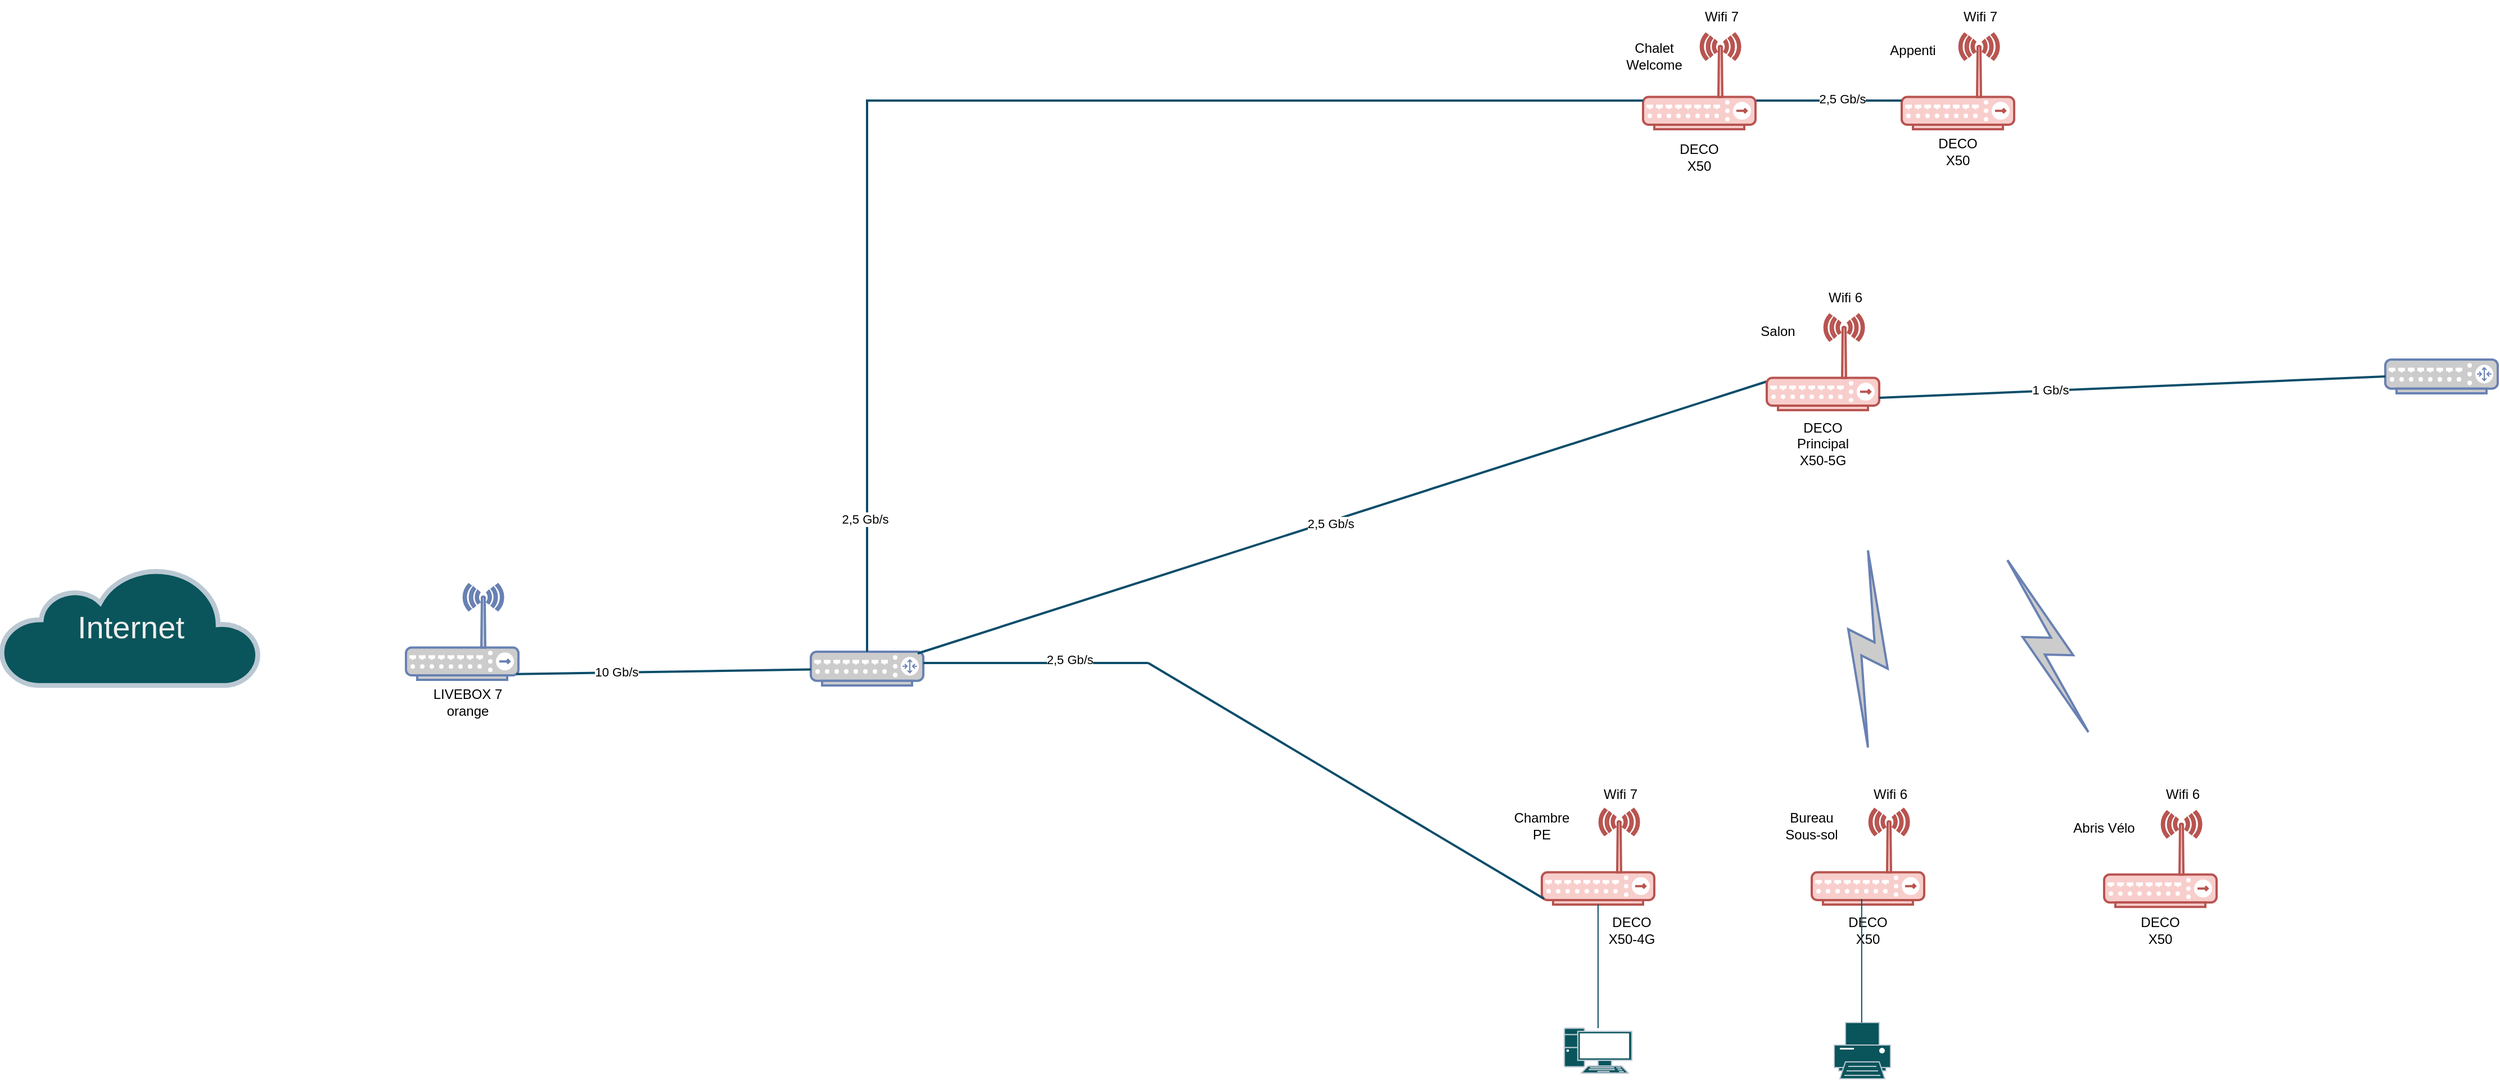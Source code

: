 <mxfile version="26.0.6">
  <diagram name="Page-1" id="bfe91b75-5d2c-26a0-9c1d-138518896778">
    <mxGraphModel dx="1990" dy="228" grid="1" gridSize="10" guides="1" tooltips="1" connect="1" arrows="1" fold="1" page="1" pageScale="1" pageWidth="1100" pageHeight="850" background="none" math="0" shadow="0">
      <root>
        <mxCell id="0" />
        <mxCell id="1" parent="0" />
        <mxCell id="7c3789c024ecab99-53" value="Internet" style="html=1;fillColor=#09555B;strokeColor=#BAC8D3;gradientDirection=north;strokeWidth=2;shape=mxgraph.networks.cloud;fontColor=#EEEEEE;rounded=0;shadow=0;comic=0;align=center;fontSize=28;labelBackgroundColor=none;" parent="1" vertex="1">
          <mxGeometry x="220" y="2055" width="230" height="105" as="geometry" />
        </mxCell>
        <mxCell id="7c3789c024ecab99-65" value="" style="fontColor=#EEEEEE;verticalAlign=top;verticalLabelPosition=bottom;labelPosition=center;align=center;html=1;fillColor=#09555B;strokeColor=#BAC8D3;gradientDirection=north;strokeWidth=2;shape=mxgraph.networks.pc;rounded=0;shadow=0;comic=0;labelBackgroundColor=none;" parent="1" vertex="1">
          <mxGeometry x="1610" y="2465" width="60" height="40" as="geometry" />
        </mxCell>
        <mxCell id="7c3789c024ecab99-66" value="" style="fontColor=#EEEEEE;verticalAlign=top;verticalLabelPosition=bottom;labelPosition=center;align=center;html=1;fillColor=#09555B;strokeColor=#BAC8D3;gradientDirection=north;strokeWidth=2;shape=mxgraph.networks.printer;rounded=0;shadow=0;comic=0;labelBackgroundColor=none;" parent="1" vertex="1">
          <mxGeometry x="1850" y="2460" width="50" height="50" as="geometry" />
        </mxCell>
        <mxCell id="aWgSfp9aVasEZMajH60C-1" value="" style="fontColor=#0066CC;verticalAlign=top;verticalLabelPosition=bottom;labelPosition=center;align=center;html=1;outlineConnect=0;fillColor=#CCCCCC;strokeColor=#6881B3;gradientColor=none;gradientDirection=north;strokeWidth=2;shape=mxgraph.networks.wireless_hub;" vertex="1" parent="1">
          <mxGeometry x="580" y="2070" width="100" height="85" as="geometry" />
        </mxCell>
        <mxCell id="aWgSfp9aVasEZMajH60C-2" value="" style="fontColor=#0066CC;verticalAlign=top;verticalLabelPosition=bottom;labelPosition=center;align=center;html=1;outlineConnect=0;fillColor=#CCCCCC;strokeColor=#6881B3;gradientColor=none;gradientDirection=north;strokeWidth=2;shape=mxgraph.networks.router;" vertex="1" parent="1">
          <mxGeometry x="940" y="2130" width="100" height="30" as="geometry" />
        </mxCell>
        <mxCell id="aWgSfp9aVasEZMajH60C-24" value="" style="group" vertex="1" connectable="0" parent="1">
          <mxGeometry x="1800" y="2270" width="130" height="122.5" as="geometry" />
        </mxCell>
        <mxCell id="aWgSfp9aVasEZMajH60C-8" value="" style="verticalAlign=top;verticalLabelPosition=bottom;labelPosition=center;align=center;html=1;outlineConnect=0;fillColor=#f8cecc;strokeColor=#b85450;gradientDirection=north;strokeWidth=2;shape=mxgraph.networks.wireless_hub;movable=1;resizable=1;rotatable=1;deletable=1;editable=1;locked=0;connectable=1;" vertex="1" parent="aWgSfp9aVasEZMajH60C-24">
          <mxGeometry x="30" width="100" height="85" as="geometry" />
        </mxCell>
        <mxCell id="aWgSfp9aVasEZMajH60C-16" value="&lt;span style=&quot;color: rgb(0, 0, 0);&quot;&gt;DECO X50&lt;/span&gt;" style="text;html=1;align=center;verticalAlign=middle;whiteSpace=wrap;rounded=0;fontColor=#EEEEEE;movable=0;resizable=0;rotatable=0;deletable=0;editable=0;locked=1;connectable=0;" vertex="1" parent="aWgSfp9aVasEZMajH60C-24">
          <mxGeometry x="50" y="92.5" width="60" height="30" as="geometry" />
        </mxCell>
        <mxCell id="aWgSfp9aVasEZMajH60C-22" value="&lt;font color=&quot;#000000&quot;&gt;&lt;span style=&quot;caret-color: rgb(0, 0, 0);&quot;&gt;Bureau&lt;/span&gt;&lt;/font&gt;&lt;div&gt;&lt;font color=&quot;#000000&quot;&gt;&lt;span style=&quot;caret-color: rgb(0, 0, 0);&quot;&gt;Sous-sol&lt;/span&gt;&lt;/font&gt;&lt;/div&gt;" style="text;html=1;align=center;verticalAlign=middle;whiteSpace=wrap;rounded=0;fontColor=#EEEEEE;movable=0;resizable=0;rotatable=0;deletable=0;editable=0;locked=1;connectable=0;" vertex="1" parent="aWgSfp9aVasEZMajH60C-24">
          <mxGeometry width="60" height="30" as="geometry" />
        </mxCell>
        <mxCell id="aWgSfp9aVasEZMajH60C-25" value="" style="group" vertex="1" connectable="0" parent="1">
          <mxGeometry x="2060" y="2272.09" width="130" height="120.41" as="geometry" />
        </mxCell>
        <mxCell id="aWgSfp9aVasEZMajH60C-9" value="" style="verticalAlign=top;verticalLabelPosition=bottom;labelPosition=center;align=center;html=1;outlineConnect=0;fillColor=#f8cecc;strokeColor=#b85450;gradientDirection=north;strokeWidth=2;shape=mxgraph.networks.wireless_hub;" vertex="1" parent="aWgSfp9aVasEZMajH60C-25">
          <mxGeometry x="30" width="100" height="85" as="geometry" />
        </mxCell>
        <mxCell id="aWgSfp9aVasEZMajH60C-14" value="&lt;span style=&quot;color: rgb(0, 0, 0);&quot;&gt;DECO X50&lt;/span&gt;" style="text;html=1;align=center;verticalAlign=middle;whiteSpace=wrap;rounded=0;fontColor=#EEEEEE;" vertex="1" parent="aWgSfp9aVasEZMajH60C-25">
          <mxGeometry x="50" y="90.41" width="60" height="30" as="geometry" />
        </mxCell>
        <mxCell id="aWgSfp9aVasEZMajH60C-20" value="&lt;span style=&quot;color: rgb(0, 0, 0);&quot;&gt;Abris Vélo&lt;/span&gt;" style="text;html=1;align=center;verticalAlign=middle;whiteSpace=wrap;rounded=0;fontColor=#EEEEEE;" vertex="1" parent="aWgSfp9aVasEZMajH60C-25">
          <mxGeometry width="60" height="30" as="geometry" />
        </mxCell>
        <mxCell id="aWgSfp9aVasEZMajH60C-26" value="" style="group" vertex="1" connectable="0" parent="1">
          <mxGeometry x="1890" y="1580" width="120" height="120" as="geometry" />
        </mxCell>
        <mxCell id="aWgSfp9aVasEZMajH60C-5" value="" style="verticalAlign=top;verticalLabelPosition=bottom;labelPosition=center;align=center;html=1;outlineConnect=0;fillColor=#f8cecc;strokeColor=#b85450;gradientDirection=north;strokeWidth=2;shape=mxgraph.networks.wireless_hub;" vertex="1" parent="aWgSfp9aVasEZMajH60C-26">
          <mxGeometry x="20" width="100" height="85" as="geometry" />
        </mxCell>
        <mxCell id="aWgSfp9aVasEZMajH60C-12" value="&lt;span style=&quot;color: rgb(0, 0, 0);&quot;&gt;DECO X50&lt;/span&gt;" style="text;html=1;align=center;verticalAlign=middle;whiteSpace=wrap;rounded=0;fontColor=#EEEEEE;" vertex="1" parent="aWgSfp9aVasEZMajH60C-26">
          <mxGeometry x="40" y="90" width="60" height="30" as="geometry" />
        </mxCell>
        <mxCell id="aWgSfp9aVasEZMajH60C-19" value="&lt;span style=&quot;color: rgb(0, 0, 0);&quot;&gt;Appenti&lt;/span&gt;" style="text;html=1;align=center;verticalAlign=middle;whiteSpace=wrap;rounded=0;fontColor=#EEEEEE;" vertex="1" parent="aWgSfp9aVasEZMajH60C-26">
          <mxGeometry width="60" height="30" as="geometry" />
        </mxCell>
        <mxCell id="aWgSfp9aVasEZMajH60C-27" value="" style="group" vertex="1" connectable="0" parent="1">
          <mxGeometry x="1660" y="1580" width="120" height="124.59" as="geometry" />
        </mxCell>
        <mxCell id="aWgSfp9aVasEZMajH60C-34" style="edgeStyle=orthogonalEdgeStyle;rounded=0;orthogonalLoop=1;jettySize=auto;html=1;exitX=1;exitY=0.7;exitDx=0;exitDy=0;exitPerimeter=0;strokeColor=#0B4D6A;endArrow=none;endFill=0;strokeWidth=2;" edge="1" parent="aWgSfp9aVasEZMajH60C-27" source="aWgSfp9aVasEZMajH60C-4">
          <mxGeometry relative="1" as="geometry">
            <mxPoint x="250" y="59.472" as="targetPoint" />
          </mxGeometry>
        </mxCell>
        <mxCell id="aWgSfp9aVasEZMajH60C-35" value="&lt;span style=&quot;color: rgb(0, 0, 0);&quot;&gt;2,5 Gb/s&lt;/span&gt;" style="edgeLabel;html=1;align=center;verticalAlign=middle;resizable=0;points=[];strokeColor=#BAC8D3;fontColor=#EEEEEE;fillColor=#09555B;" vertex="1" connectable="0" parent="aWgSfp9aVasEZMajH60C-34">
          <mxGeometry x="0.186" y="2" relative="1" as="geometry">
            <mxPoint as="offset" />
          </mxGeometry>
        </mxCell>
        <mxCell id="aWgSfp9aVasEZMajH60C-4" value="" style="verticalAlign=top;verticalLabelPosition=bottom;labelPosition=center;align=center;html=1;outlineConnect=0;fillColor=#f8cecc;strokeColor=#b85450;gradientDirection=north;strokeWidth=2;shape=mxgraph.networks.wireless_hub;" vertex="1" parent="aWgSfp9aVasEZMajH60C-27">
          <mxGeometry x="20" width="100" height="85" as="geometry" />
        </mxCell>
        <mxCell id="aWgSfp9aVasEZMajH60C-11" value="&lt;span style=&quot;color: rgb(0, 0, 0);&quot;&gt;DECO X50&lt;/span&gt;" style="text;html=1;align=center;verticalAlign=middle;whiteSpace=wrap;rounded=0;fontColor=#EEEEEE;" vertex="1" parent="aWgSfp9aVasEZMajH60C-27">
          <mxGeometry x="40" y="94.59" width="60" height="30" as="geometry" />
        </mxCell>
        <mxCell id="aWgSfp9aVasEZMajH60C-18" value="&lt;span style=&quot;color: rgb(0, 0, 0);&quot;&gt;Chalet Welcome&lt;/span&gt;" style="text;html=1;align=center;verticalAlign=middle;whiteSpace=wrap;rounded=0;fontColor=#EEEEEE;" vertex="1" parent="aWgSfp9aVasEZMajH60C-27">
          <mxGeometry y="4.59" width="60" height="30" as="geometry" />
        </mxCell>
        <mxCell id="aWgSfp9aVasEZMajH60C-28" value="" style="group" vertex="1" connectable="0" parent="1">
          <mxGeometry x="1560" y="2270" width="130" height="122.5" as="geometry" />
        </mxCell>
        <mxCell id="aWgSfp9aVasEZMajH60C-6" value="" style="verticalAlign=top;verticalLabelPosition=bottom;labelPosition=center;align=center;html=1;outlineConnect=0;fillColor=#f8cecc;strokeColor=#b85450;gradientDirection=north;strokeWidth=2;shape=mxgraph.networks.wireless_hub;" vertex="1" parent="aWgSfp9aVasEZMajH60C-28">
          <mxGeometry x="30" width="100" height="85" as="geometry" />
        </mxCell>
        <mxCell id="aWgSfp9aVasEZMajH60C-21" value="&lt;span style=&quot;color: rgb(0, 0, 0);&quot;&gt;Chambre&lt;/span&gt;&lt;div&gt;&lt;span style=&quot;color: rgb(0, 0, 0);&quot;&gt;PE&lt;/span&gt;&lt;/div&gt;" style="text;html=1;align=center;verticalAlign=middle;whiteSpace=wrap;rounded=0;fontColor=#EEEEEE;" vertex="1" parent="aWgSfp9aVasEZMajH60C-28">
          <mxGeometry width="60" height="30" as="geometry" />
        </mxCell>
        <mxCell id="aWgSfp9aVasEZMajH60C-31" style="edgeStyle=orthogonalEdgeStyle;rounded=0;orthogonalLoop=1;jettySize=auto;html=1;exitX=0.5;exitY=0;exitDx=0;exitDy=0;exitPerimeter=0;strokeColor=#0B4D6A;entryX=0;entryY=0.7;entryDx=0;entryDy=0;entryPerimeter=0;endArrow=none;endFill=0;strokeWidth=2;" edge="1" parent="1" source="aWgSfp9aVasEZMajH60C-2" target="aWgSfp9aVasEZMajH60C-4">
          <mxGeometry relative="1" as="geometry">
            <mxPoint x="1470" y="1630" as="targetPoint" />
          </mxGeometry>
        </mxCell>
        <mxCell id="aWgSfp9aVasEZMajH60C-49" value="&lt;span style=&quot;color: rgb(0, 0, 0);&quot;&gt;2,5 Gb/s&lt;/span&gt;" style="edgeLabel;html=1;align=center;verticalAlign=middle;resizable=0;points=[];strokeColor=#BAC8D3;fontColor=#EEEEEE;fillColor=#09555B;" vertex="1" connectable="0" parent="aWgSfp9aVasEZMajH60C-31">
          <mxGeometry x="-0.8" y="2" relative="1" as="geometry">
            <mxPoint as="offset" />
          </mxGeometry>
        </mxCell>
        <mxCell id="aWgSfp9aVasEZMajH60C-47" value="" style="html=1;outlineConnect=0;fillColor=#CCCCCC;strokeColor=#6881B3;gradientColor=none;gradientDirection=north;strokeWidth=2;shape=mxgraph.networks.comm_link_edge;html=1;rounded=0;" edge="1" parent="1">
          <mxGeometry width="100" height="100" relative="1" as="geometry">
            <mxPoint x="1880" y="2225" as="sourcePoint" />
            <mxPoint x="1880" y="2030" as="targetPoint" />
          </mxGeometry>
        </mxCell>
        <mxCell id="aWgSfp9aVasEZMajH60C-48" value="" style="html=1;outlineConnect=0;fillColor=#CCCCCC;strokeColor=#6881B3;gradientColor=none;gradientDirection=north;strokeWidth=2;shape=mxgraph.networks.comm_link_edge;html=1;rounded=0;" edge="1" parent="1">
          <mxGeometry width="100" height="100" relative="1" as="geometry">
            <mxPoint x="2080" y="2210" as="sourcePoint" />
            <mxPoint x="2000" y="2040" as="targetPoint" />
          </mxGeometry>
        </mxCell>
        <mxCell id="aWgSfp9aVasEZMajH60C-50" value="&lt;span style=&quot;color: rgb(0, 0, 0);&quot;&gt;LIVEBOX 7 orange&lt;/span&gt;" style="text;html=1;align=center;verticalAlign=middle;whiteSpace=wrap;rounded=0;fontColor=#EEEEEE;" vertex="1" parent="1">
          <mxGeometry x="600" y="2160" width="70" height="30" as="geometry" />
        </mxCell>
        <mxCell id="aWgSfp9aVasEZMajH60C-51" value="" style="endArrow=none;html=1;rounded=0;strokeColor=#0B4D6A;exitX=0.98;exitY=0.94;exitDx=0;exitDy=0;exitPerimeter=0;strokeWidth=2;" edge="1" parent="1" source="aWgSfp9aVasEZMajH60C-1" target="aWgSfp9aVasEZMajH60C-2">
          <mxGeometry width="50" height="50" relative="1" as="geometry">
            <mxPoint x="710" y="2150" as="sourcePoint" />
            <mxPoint x="940" y="2150" as="targetPoint" />
          </mxGeometry>
        </mxCell>
        <mxCell id="aWgSfp9aVasEZMajH60C-52" value="&lt;span style=&quot;color: rgb(0, 0, 0);&quot;&gt;10 Gb/s&lt;/span&gt;" style="edgeLabel;html=1;align=center;verticalAlign=middle;resizable=0;points=[];strokeColor=#BAC8D3;fontColor=#EEEEEE;fillColor=#09555B;" vertex="1" connectable="0" parent="aWgSfp9aVasEZMajH60C-51">
          <mxGeometry x="-0.326" y="1" relative="1" as="geometry">
            <mxPoint as="offset" />
          </mxGeometry>
        </mxCell>
        <mxCell id="aWgSfp9aVasEZMajH60C-53" value="" style="endArrow=none;html=1;rounded=0;strokeColor=#0B4D6A;exitX=0.95;exitY=0.05;exitDx=0;exitDy=0;exitPerimeter=0;entryX=0;entryY=0.7;entryDx=0;entryDy=0;entryPerimeter=0;strokeWidth=2;" edge="1" parent="1" source="aWgSfp9aVasEZMajH60C-2" target="aWgSfp9aVasEZMajH60C-3">
          <mxGeometry width="50" height="50" relative="1" as="geometry">
            <mxPoint x="920" y="1930" as="sourcePoint" />
            <mxPoint x="970" y="1880" as="targetPoint" />
          </mxGeometry>
        </mxCell>
        <mxCell id="aWgSfp9aVasEZMajH60C-54" value="&lt;span style=&quot;color: rgb(0, 0, 0);&quot;&gt;2,5 Gb/s&lt;/span&gt;" style="edgeLabel;html=1;align=center;verticalAlign=middle;resizable=0;points=[];strokeColor=#BAC8D3;fontColor=#EEEEEE;fillColor=#09555B;" vertex="1" connectable="0" parent="aWgSfp9aVasEZMajH60C-53">
          <mxGeometry x="-0.029" y="-2" relative="1" as="geometry">
            <mxPoint as="offset" />
          </mxGeometry>
        </mxCell>
        <mxCell id="aWgSfp9aVasEZMajH60C-57" value="" style="endArrow=none;html=1;rounded=0;strokeColor=#0B4D6A;strokeWidth=2;" edge="1" parent="1">
          <mxGeometry width="50" height="50" relative="1" as="geometry">
            <mxPoint x="1040" y="2140" as="sourcePoint" />
            <mxPoint x="1240" y="2140" as="targetPoint" />
          </mxGeometry>
        </mxCell>
        <mxCell id="aWgSfp9aVasEZMajH60C-59" value="&lt;span style=&quot;color: rgb(0, 0, 0);&quot;&gt;2,5 Gb/s&lt;/span&gt;" style="edgeLabel;html=1;align=center;verticalAlign=middle;resizable=0;points=[];strokeColor=#BAC8D3;fontColor=#EEEEEE;fillColor=#09555B;" vertex="1" connectable="0" parent="aWgSfp9aVasEZMajH60C-57">
          <mxGeometry x="0.298" y="3" relative="1" as="geometry">
            <mxPoint as="offset" />
          </mxGeometry>
        </mxCell>
        <mxCell id="aWgSfp9aVasEZMajH60C-58" value="" style="endArrow=none;html=1;rounded=0;strokeColor=#0B4D6A;exitX=0.02;exitY=0.94;exitDx=0;exitDy=0;exitPerimeter=0;strokeWidth=2;" edge="1" parent="1" source="aWgSfp9aVasEZMajH60C-6">
          <mxGeometry width="50" height="50" relative="1" as="geometry">
            <mxPoint x="1560" y="1870" as="sourcePoint" />
            <mxPoint x="1240" y="2140" as="targetPoint" />
          </mxGeometry>
        </mxCell>
        <mxCell id="aWgSfp9aVasEZMajH60C-61" value="" style="endArrow=none;html=1;rounded=0;strokeColor=#0B4D6A;" edge="1" parent="1" target="aWgSfp9aVasEZMajH60C-6">
          <mxGeometry width="50" height="50" relative="1" as="geometry">
            <mxPoint x="1640" y="2465" as="sourcePoint" />
            <mxPoint x="1690" y="2415" as="targetPoint" />
          </mxGeometry>
        </mxCell>
        <mxCell id="aWgSfp9aVasEZMajH60C-17" value="&lt;span style=&quot;color: rgb(0, 0, 0);&quot;&gt;DECO X50-4G&lt;/span&gt;" style="text;html=1;align=center;verticalAlign=middle;whiteSpace=wrap;rounded=0;fontColor=#EEEEEE;" vertex="1" parent="1">
          <mxGeometry x="1640" y="2362.5" width="60" height="30" as="geometry" />
        </mxCell>
        <mxCell id="aWgSfp9aVasEZMajH60C-62" value="" style="endArrow=none;html=1;rounded=0;strokeColor=#0B4D6A;" edge="1" parent="1">
          <mxGeometry width="50" height="50" relative="1" as="geometry">
            <mxPoint x="1874.41" y="2460" as="sourcePoint" />
            <mxPoint x="1874.41" y="2350" as="targetPoint" />
          </mxGeometry>
        </mxCell>
        <mxCell id="aWgSfp9aVasEZMajH60C-63" value="" style="group" vertex="1" connectable="0" parent="1">
          <mxGeometry x="1770" y="1870" width="120" height="130" as="geometry" />
        </mxCell>
        <mxCell id="aWgSfp9aVasEZMajH60C-74" value="" style="group" vertex="1" connectable="0" parent="aWgSfp9aVasEZMajH60C-63">
          <mxGeometry x="20" y="-40" width="100" height="130" as="geometry" />
        </mxCell>
        <mxCell id="aWgSfp9aVasEZMajH60C-3" value="" style="verticalAlign=top;verticalLabelPosition=bottom;labelPosition=center;align=center;html=1;outlineConnect=0;fillColor=#f8cecc;strokeColor=#b85450;gradientDirection=north;strokeWidth=2;shape=mxgraph.networks.wireless_hub;" vertex="1" parent="aWgSfp9aVasEZMajH60C-74">
          <mxGeometry width="100" height="85" as="geometry" />
        </mxCell>
        <mxCell id="aWgSfp9aVasEZMajH60C-13" value="&lt;span style=&quot;color: rgb(0, 0, 0);&quot;&gt;DECO Principal X50-5G&lt;/span&gt;" style="text;html=1;align=center;verticalAlign=middle;whiteSpace=wrap;rounded=0;fontColor=#EEEEEE;" vertex="1" parent="aWgSfp9aVasEZMajH60C-74">
          <mxGeometry x="20" y="100" width="60" height="30" as="geometry" />
        </mxCell>
        <mxCell id="aWgSfp9aVasEZMajH60C-64" value="" style="fontColor=#0066CC;verticalAlign=top;verticalLabelPosition=bottom;labelPosition=center;align=center;html=1;outlineConnect=0;fillColor=#CCCCCC;strokeColor=#6881B3;gradientColor=none;gradientDirection=north;strokeWidth=2;shape=mxgraph.networks.router;" vertex="1" parent="1">
          <mxGeometry x="2340" y="1870" width="100" height="30" as="geometry" />
        </mxCell>
        <mxCell id="aWgSfp9aVasEZMajH60C-65" value="" style="endArrow=none;html=1;rounded=0;strokeColor=#0B4D6A;exitX=0.98;exitY=0.94;exitDx=0;exitDy=0;exitPerimeter=0;strokeWidth=2;entryX=0;entryY=0.5;entryDx=0;entryDy=0;entryPerimeter=0;" edge="1" parent="1" target="aWgSfp9aVasEZMajH60C-64">
          <mxGeometry width="50" height="50" relative="1" as="geometry">
            <mxPoint x="1890" y="1904" as="sourcePoint" />
            <mxPoint x="2152" y="1900" as="targetPoint" />
          </mxGeometry>
        </mxCell>
        <mxCell id="aWgSfp9aVasEZMajH60C-66" value="&lt;span style=&quot;color: rgb(0, 0, 0);&quot;&gt;1 Gb/s&lt;/span&gt;" style="edgeLabel;html=1;align=center;verticalAlign=middle;resizable=0;points=[];strokeColor=#BAC8D3;fontColor=#EEEEEE;fillColor=#09555B;" vertex="1" connectable="0" parent="aWgSfp9aVasEZMajH60C-65">
          <mxGeometry x="-0.326" y="1" relative="1" as="geometry">
            <mxPoint as="offset" />
          </mxGeometry>
        </mxCell>
        <mxCell id="aWgSfp9aVasEZMajH60C-67" value="&lt;font color=&quot;#000000&quot;&gt;&lt;span style=&quot;caret-color: rgb(0, 0, 0);&quot;&gt;Wifi 7&lt;/span&gt;&lt;/font&gt;" style="text;html=1;align=center;verticalAlign=middle;whiteSpace=wrap;rounded=0;fontColor=#EEEEEE;" vertex="1" parent="1">
          <mxGeometry x="1720" y="1550" width="60" height="30" as="geometry" />
        </mxCell>
        <mxCell id="aWgSfp9aVasEZMajH60C-68" value="&lt;font color=&quot;#000000&quot;&gt;&lt;span style=&quot;caret-color: rgb(0, 0, 0);&quot;&gt;Wifi 7&lt;/span&gt;&lt;/font&gt;" style="text;html=1;align=center;verticalAlign=middle;whiteSpace=wrap;rounded=0;fontColor=#EEEEEE;" vertex="1" parent="1">
          <mxGeometry x="1950" y="1550" width="60" height="30" as="geometry" />
        </mxCell>
        <mxCell id="aWgSfp9aVasEZMajH60C-69" value="&lt;font color=&quot;#000000&quot;&gt;&lt;span style=&quot;caret-color: rgb(0, 0, 0);&quot;&gt;Wifi 7&lt;/span&gt;&lt;/font&gt;" style="text;html=1;align=center;verticalAlign=middle;whiteSpace=wrap;rounded=0;fontColor=#EEEEEE;" vertex="1" parent="1">
          <mxGeometry x="1630" y="2242.09" width="60" height="30" as="geometry" />
        </mxCell>
        <mxCell id="aWgSfp9aVasEZMajH60C-70" value="&lt;font color=&quot;#000000&quot;&gt;&lt;span style=&quot;caret-color: rgb(0, 0, 0);&quot;&gt;Wifi 6&lt;/span&gt;&lt;/font&gt;" style="text;html=1;align=center;verticalAlign=middle;whiteSpace=wrap;rounded=0;fontColor=#EEEEEE;" vertex="1" parent="1">
          <mxGeometry x="1830" y="1800" width="60" height="30" as="geometry" />
        </mxCell>
        <mxCell id="aWgSfp9aVasEZMajH60C-71" value="&lt;font color=&quot;#000000&quot;&gt;&lt;span style=&quot;caret-color: rgb(0, 0, 0);&quot;&gt;Wifi 6&lt;/span&gt;&lt;/font&gt;" style="text;html=1;align=center;verticalAlign=middle;whiteSpace=wrap;rounded=0;fontColor=#EEEEEE;" vertex="1" parent="1">
          <mxGeometry x="2130" y="2242.09" width="60" height="30" as="geometry" />
        </mxCell>
        <mxCell id="aWgSfp9aVasEZMajH60C-72" value="&lt;font color=&quot;#000000&quot;&gt;&lt;span style=&quot;caret-color: rgb(0, 0, 0);&quot;&gt;Wifi 6&lt;/span&gt;&lt;/font&gt;" style="text;html=1;align=center;verticalAlign=middle;whiteSpace=wrap;rounded=0;fontColor=#EEEEEE;" vertex="1" parent="1">
          <mxGeometry x="1870" y="2242.09" width="60" height="30" as="geometry" />
        </mxCell>
        <mxCell id="aWgSfp9aVasEZMajH60C-23" value="&lt;font color=&quot;#000000&quot;&gt;&lt;span style=&quot;caret-color: rgb(0, 0, 0);&quot;&gt;Salon&lt;/span&gt;&lt;/font&gt;" style="text;html=1;align=center;verticalAlign=middle;whiteSpace=wrap;rounded=0;fontColor=#EEEEEE;" vertex="1" parent="1">
          <mxGeometry x="1770" y="1830" width="60" height="30" as="geometry" />
        </mxCell>
      </root>
    </mxGraphModel>
  </diagram>
</mxfile>
